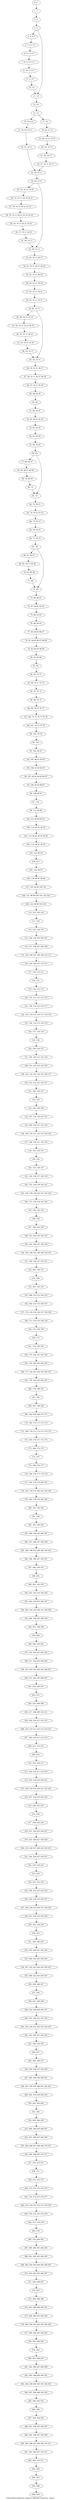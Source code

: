 digraph G {
graph [label="Control-flow-graph for register allocator (function _main)"]
0[label="0, 0: "];
1[label="1, 1: "];
2[label="2, 2: "];
3[label="3, 3: "];
4[label="4, 6: 0 1 "];
5[label="5, 7: 0 1 2 3 "];
6[label="6, 8: 2 3 4 5 "];
7[label="7, 9: 2 3 4 5 6 7 "];
8[label="8, 10: 2 3 6 7 "];
9[label="9, 11: 6 7 "];
10[label="10, 12: "];
11[label="11, 13: "];
12[label="12, 14: "];
13[label="13, 15: "];
14[label="14, 18: 8 9 "];
15[label="15, 19: 8 9 10 11 "];
16[label="16, 21: 10 11 "];
17[label="17, 22: "];
18[label="18, 23: 12 13 "];
19[label="19, 24: 12 13 14 15 "];
20[label="20, 25: 14 15 "];
21[label="21, 26: 16 17 "];
22[label="22, 27: 10 11 16 17 "];
23[label="23, 28: 10 11 "];
24[label="24, 29: 10 11 "];
25[label="25, 32: 10 11 18 19 "];
26[label="26, 33: 10 11 18 19 20 21 "];
27[label="27, 34: 10 11 20 21 22 23 "];
28[label="28, 35: 10 11 20 21 22 23 24 25 "];
29[label="29, 36: 10 11 20 21 24 25 "];
30[label="30, 37: 10 11 24 25 "];
31[label="31, 38: 10 11 "];
32[label="32, 39: 10 11 "];
33[label="33, 40: 10 11 26 27 "];
34[label="34, 41: 10 11 26 27 28 29 "];
35[label="35, 42: 10 11 28 29 "];
36[label="36, 43: 10 11 28 29 "];
37[label="37, 44: 10 11 30 31 "];
38[label="38, 45: 10 11 30 31 "];
39[label="39, 46: 10 11 "];
40[label="40, 49: 10 11 32 33 "];
41[label="41, 50: 10 11 32 33 34 35 "];
42[label="42, 51: 10 11 34 35 "];
43[label="43, 52: 10 11 34 35 "];
44[label="44, 53: 10 11 "];
45[label="45, 54: 10 11 "];
46[label="46, 55: 10 11 36 37 "];
47[label="47, 56: 10 11 36 37 38 39 "];
48[label="48, 57: 10 11 38 39 "];
49[label="49, 58: 38 39 "];
50[label="50, 59: "];
51[label="51, 60: 40 41 "];
52[label="52, 61: 40 41 42 43 "];
53[label="53, 62: 42 43 "];
54[label="54, 63: 44 45 "];
55[label="55, 64: 44 45 "];
56[label="56, 65: "];
57[label="57, 68: 46 47 "];
58[label="58, 69: 46 47 48 49 "];
59[label="59, 70: 48 49 "];
60[label="60, 71: "];
61[label="61, 72: "];
62[label="62, 73: 50 51 "];
63[label="63, 74: 50 51 52 53 "];
64[label="64, 75: 52 53 "];
65[label="65, 76: 54 55 "];
66[label="66, 77: 54 55 "];
67[label="67, 78: "];
68[label="68, 81: 56 57 "];
69[label="69, 82: 56 57 58 59 "];
70[label="70, 83: 58 59 "];
71[label="71, 84: "];
72[label="72, 85: "];
73[label="73, 86: 60 61 "];
74[label="74, 87: 60 61 62 63 "];
75[label="75, 88: 62 63 "];
76[label="76, 89: 64 65 "];
77[label="77, 90: 64 65 66 67 "];
78[label="78, 91: 64 65 66 67 68 69 "];
79[label="79, 92: 64 65 68 69 "];
80[label="80, 93: 68 69 "];
81[label="81, 94: "];
82[label="82, 95: 70 71 "];
83[label="83, 96: 70 71 72 73 "];
84[label="84, 97: 72 73 "];
85[label="85, 98: 74 75 "];
86[label="86, 99: 74 75 76 77 "];
87[label="87, 100: 74 75 76 77 78 79 "];
88[label="88, 101: 74 75 78 79 "];
89[label="89, 102: 78 79 "];
90[label="90, 103: "];
91[label="91, 104: 80 81 "];
92[label="92, 105: 80 81 82 83 "];
93[label="93, 106: 82 83 84 85 "];
94[label="94, 107: 82 83 84 85 86 87 "];
95[label="95, 108: 82 83 86 87 "];
96[label="96, 109: 86 87 "];
97[label="97, 110: "];
98[label="98, 111: 88 89 "];
99[label="99, 112: 88 89 90 91 "];
100[label="100, 113: 90 91 92 93 "];
101[label="101, 114: 90 91 92 93 94 95 "];
102[label="102, 115: 90 91 94 95 "];
103[label="103, 116: 94 95 "];
104[label="104, 117: "];
105[label="105, 118: 96 97 "];
106[label="106, 119: 96 97 98 99 "];
107[label="107, 120: 98 99 100 101 "];
108[label="108, 121: 98 99 100 101 102 103 "];
109[label="109, 122: 98 99 102 103 "];
110[label="110, 123: 102 103 "];
111[label="111, 124: "];
112[label="112, 125: 104 105 "];
113[label="113, 126: 104 105 106 107 "];
114[label="114, 127: 106 107 108 109 "];
115[label="115, 128: 106 107 108 109 110 111 "];
116[label="116, 129: 106 107 110 111 "];
117[label="117, 130: 110 111 "];
118[label="118, 131: "];
119[label="119, 132: 112 113 "];
120[label="120, 133: 112 113 114 115 "];
121[label="121, 134: 114 115 116 117 "];
122[label="122, 135: 114 115 116 117 118 119 "];
123[label="123, 136: 114 115 118 119 "];
124[label="124, 137: 118 119 "];
125[label="125, 138: "];
126[label="126, 139: 120 121 "];
127[label="127, 140: 120 121 122 123 "];
128[label="128, 141: 122 123 124 125 "];
129[label="129, 142: 122 123 124 125 126 127 "];
130[label="130, 143: 122 123 126 127 "];
131[label="131, 144: 126 127 "];
132[label="132, 145: "];
133[label="133, 146: 128 129 "];
134[label="134, 147: 128 129 130 131 "];
135[label="135, 148: 130 131 132 133 "];
136[label="136, 149: 130 131 132 133 134 135 "];
137[label="137, 150: 130 131 134 135 "];
138[label="138, 151: 134 135 "];
139[label="139, 152: "];
140[label="140, 153: 136 137 "];
141[label="141, 154: 136 137 138 139 "];
142[label="142, 155: 138 139 140 141 "];
143[label="143, 156: 138 139 140 141 142 143 "];
144[label="144, 157: 138 139 142 143 "];
145[label="145, 158: 142 143 "];
146[label="146, 159: "];
147[label="147, 160: 144 145 "];
148[label="148, 161: 144 145 146 147 "];
149[label="149, 162: 146 147 148 149 "];
150[label="150, 163: 146 147 148 149 150 151 "];
151[label="151, 164: 146 147 150 151 "];
152[label="152, 165: 150 151 "];
153[label="153, 166: "];
154[label="154, 167: 152 153 "];
155[label="155, 168: 152 153 154 155 "];
156[label="156, 169: 154 155 156 157 "];
157[label="157, 170: 154 155 156 157 158 159 "];
158[label="158, 171: 154 155 158 159 "];
159[label="159, 172: 158 159 "];
160[label="160, 173: "];
161[label="161, 174: 160 161 "];
162[label="162, 175: 160 161 162 163 "];
163[label="163, 176: 162 163 164 165 "];
164[label="164, 177: 162 163 164 165 166 167 "];
165[label="165, 178: 162 163 166 167 "];
166[label="166, 179: 166 167 "];
167[label="167, 180: "];
168[label="168, 181: 168 169 "];
169[label="169, 182: 168 169 170 171 "];
170[label="170, 183: 170 171 172 173 "];
171[label="171, 184: 170 171 172 173 174 175 "];
172[label="172, 185: 170 171 174 175 "];
173[label="173, 186: 174 175 "];
174[label="174, 187: "];
175[label="175, 188: 176 177 "];
176[label="176, 189: 176 177 178 179 "];
177[label="177, 190: 178 179 180 181 "];
178[label="178, 191: 178 179 180 181 182 183 "];
179[label="179, 192: 178 179 182 183 "];
180[label="180, 193: 182 183 "];
181[label="181, 194: "];
182[label="182, 195: 184 185 "];
183[label="183, 196: 184 185 186 187 "];
184[label="184, 197: 186 187 188 189 "];
185[label="185, 198: 186 187 188 189 190 191 "];
186[label="186, 199: 186 187 190 191 "];
187[label="187, 200: 190 191 "];
188[label="188, 201: "];
189[label="189, 202: 192 193 "];
190[label="190, 203: 192 193 194 195 "];
191[label="191, 204: 194 195 196 197 "];
192[label="192, 205: 194 195 196 197 198 199 "];
193[label="193, 206: 194 195 198 199 "];
194[label="194, 207: 198 199 "];
195[label="195, 208: "];
196[label="196, 209: 200 201 "];
197[label="197, 210: 200 201 202 203 "];
198[label="198, 211: 202 203 204 205 "];
199[label="199, 212: 202 203 204 205 206 207 "];
200[label="200, 213: 202 203 206 207 "];
201[label="201, 214: 206 207 "];
202[label="202, 215: "];
203[label="203, 216: 208 209 "];
204[label="204, 217: 208 209 210 211 "];
205[label="205, 218: 210 211 212 213 "];
206[label="206, 219: 210 211 212 213 214 215 "];
207[label="207, 220: 210 211 214 215 "];
208[label="208, 221: 214 215 "];
209[label="209, 222: "];
210[label="210, 223: 216 217 "];
211[label="211, 224: 216 217 218 219 "];
212[label="212, 225: 218 219 220 221 "];
213[label="213, 226: 218 219 220 221 222 223 "];
214[label="214, 227: 218 219 222 223 "];
215[label="215, 228: 222 223 "];
216[label="216, 229: "];
217[label="217, 230: 224 225 "];
218[label="218, 231: 224 225 226 227 "];
219[label="219, 232: 226 227 228 229 "];
220[label="220, 233: 226 227 228 229 230 231 "];
221[label="221, 234: 226 227 230 231 "];
222[label="222, 235: 230 231 "];
223[label="223, 236: "];
224[label="224, 237: 232 233 "];
225[label="225, 238: 232 233 234 235 "];
226[label="226, 239: 234 235 236 237 "];
227[label="227, 240: 234 235 236 237 238 239 "];
228[label="228, 241: 234 235 238 239 "];
229[label="229, 242: 238 239 "];
230[label="230, 243: "];
231[label="231, 244: 240 241 "];
232[label="232, 245: 240 241 242 243 "];
233[label="233, 246: 242 243 244 245 "];
234[label="234, 247: 242 243 244 245 246 247 "];
235[label="235, 248: 242 243 246 247 "];
236[label="236, 249: 246 247 "];
237[label="237, 250: "];
238[label="238, 251: 248 249 "];
239[label="239, 252: 248 249 250 251 "];
240[label="240, 253: 250 251 252 253 "];
241[label="241, 254: 250 251 252 253 254 255 "];
242[label="242, 255: 250 251 254 255 "];
243[label="243, 256: 254 255 "];
244[label="244, 257: "];
245[label="245, 258: 256 257 "];
246[label="246, 259: 256 257 258 259 "];
247[label="247, 260: 258 259 260 261 "];
248[label="248, 261: 258 259 260 261 262 263 "];
249[label="249, 262: 258 259 262 263 "];
250[label="250, 263: 262 263 "];
251[label="251, 264: "];
252[label="252, 265: 264 265 "];
253[label="253, 266: 264 265 266 267 "];
254[label="254, 267: 266 267 268 269 "];
255[label="255, 268: 266 267 268 269 270 271 "];
256[label="256, 269: 266 267 270 271 "];
257[label="257, 270: 270 271 "];
258[label="258, 271: "];
259[label="259, 272: 272 273 "];
260[label="260, 273: 272 273 274 275 "];
261[label="261, 274: 274 275 276 277 "];
262[label="262, 275: 274 275 276 277 278 279 "];
263[label="263, 276: 274 275 278 279 "];
264[label="264, 277: 278 279 "];
265[label="265, 278: "];
266[label="266, 279: 280 281 "];
267[label="267, 280: 280 281 282 283 "];
268[label="268, 281: 282 283 284 285 "];
269[label="269, 282: 282 283 284 285 286 287 "];
270[label="270, 283: 282 283 286 287 "];
271[label="271, 284: 286 287 "];
272[label="272, 285: "];
273[label="273, 286: 288 289 "];
274[label="274, 287: 288 289 290 291 "];
275[label="275, 288: 290 291 292 293 "];
276[label="276, 289: 290 291 292 293 294 295 "];
277[label="277, 290: 290 291 294 295 "];
278[label="278, 291: 294 295 "];
279[label="279, 292: "];
280[label="280, 293: 296 297 "];
281[label="281, 294: 296 297 298 299 "];
282[label="282, 295: 298 299 300 301 "];
283[label="283, 296: 298 299 300 301 302 303 "];
284[label="284, 297: 298 299 302 303 "];
285[label="285, 298: 302 303 "];
286[label="286, 299: "];
287[label="287, 300: 304 305 "];
288[label="288, 301: 304 305 306 307 "];
289[label="289, 302: 306 307 308 309 "];
290[label="290, 303: 306 307 308 309 310 311 "];
291[label="291, 304: 306 307 310 311 "];
292[label="292, 305: 310 311 "];
293[label="293, 306: "];
294[label="294, 307: "];
295[label="295, 308: "];
296[label="296, 309: "];
0->1 ;
1->2 ;
2->3 ;
3->4 ;
3->11 ;
4->5 ;
5->6 ;
6->7 ;
7->8 ;
8->9 ;
9->10 ;
10->11 ;
11->12 ;
12->13 ;
13->14 ;
13->17 ;
14->15 ;
15->16 ;
16->23 ;
17->18 ;
18->19 ;
19->20 ;
20->21 ;
21->22 ;
22->23 ;
23->24 ;
24->25 ;
24->32 ;
25->26 ;
26->27 ;
27->28 ;
28->29 ;
29->30 ;
30->31 ;
31->32 ;
32->33 ;
33->34 ;
34->35 ;
35->36 ;
36->37 ;
37->38 ;
38->39 ;
39->40 ;
39->45 ;
40->41 ;
41->42 ;
42->43 ;
43->44 ;
44->45 ;
45->46 ;
46->47 ;
47->48 ;
48->49 ;
49->50 ;
50->51 ;
51->52 ;
52->53 ;
53->54 ;
54->55 ;
55->56 ;
56->57 ;
56->61 ;
57->58 ;
58->59 ;
59->60 ;
60->61 ;
61->62 ;
62->63 ;
63->64 ;
64->65 ;
65->66 ;
66->67 ;
67->68 ;
67->72 ;
68->69 ;
69->70 ;
70->71 ;
71->72 ;
72->73 ;
73->74 ;
74->75 ;
75->76 ;
76->77 ;
77->78 ;
78->79 ;
79->80 ;
80->81 ;
81->82 ;
82->83 ;
83->84 ;
84->85 ;
85->86 ;
86->87 ;
87->88 ;
88->89 ;
89->90 ;
90->91 ;
91->92 ;
92->93 ;
93->94 ;
94->95 ;
95->96 ;
96->97 ;
97->98 ;
98->99 ;
99->100 ;
100->101 ;
101->102 ;
102->103 ;
103->104 ;
104->105 ;
105->106 ;
106->107 ;
107->108 ;
108->109 ;
109->110 ;
110->111 ;
111->112 ;
112->113 ;
113->114 ;
114->115 ;
115->116 ;
116->117 ;
117->118 ;
118->119 ;
119->120 ;
120->121 ;
121->122 ;
122->123 ;
123->124 ;
124->125 ;
125->126 ;
126->127 ;
127->128 ;
128->129 ;
129->130 ;
130->131 ;
131->132 ;
132->133 ;
133->134 ;
134->135 ;
135->136 ;
136->137 ;
137->138 ;
138->139 ;
139->140 ;
140->141 ;
141->142 ;
142->143 ;
143->144 ;
144->145 ;
145->146 ;
146->147 ;
147->148 ;
148->149 ;
149->150 ;
150->151 ;
151->152 ;
152->153 ;
153->154 ;
154->155 ;
155->156 ;
156->157 ;
157->158 ;
158->159 ;
159->160 ;
160->161 ;
161->162 ;
162->163 ;
163->164 ;
164->165 ;
165->166 ;
166->167 ;
167->168 ;
168->169 ;
169->170 ;
170->171 ;
171->172 ;
172->173 ;
173->174 ;
174->175 ;
175->176 ;
176->177 ;
177->178 ;
178->179 ;
179->180 ;
180->181 ;
181->182 ;
182->183 ;
183->184 ;
184->185 ;
185->186 ;
186->187 ;
187->188 ;
188->189 ;
189->190 ;
190->191 ;
191->192 ;
192->193 ;
193->194 ;
194->195 ;
195->196 ;
196->197 ;
197->198 ;
198->199 ;
199->200 ;
200->201 ;
201->202 ;
202->203 ;
203->204 ;
204->205 ;
205->206 ;
206->207 ;
207->208 ;
208->209 ;
209->210 ;
210->211 ;
211->212 ;
212->213 ;
213->214 ;
214->215 ;
215->216 ;
216->217 ;
217->218 ;
218->219 ;
219->220 ;
220->221 ;
221->222 ;
222->223 ;
223->224 ;
224->225 ;
225->226 ;
226->227 ;
227->228 ;
228->229 ;
229->230 ;
230->231 ;
231->232 ;
232->233 ;
233->234 ;
234->235 ;
235->236 ;
236->237 ;
237->238 ;
238->239 ;
239->240 ;
240->241 ;
241->242 ;
242->243 ;
243->244 ;
244->245 ;
245->246 ;
246->247 ;
247->248 ;
248->249 ;
249->250 ;
250->251 ;
251->252 ;
252->253 ;
253->254 ;
254->255 ;
255->256 ;
256->257 ;
257->258 ;
258->259 ;
259->260 ;
260->261 ;
261->262 ;
262->263 ;
263->264 ;
264->265 ;
265->266 ;
266->267 ;
267->268 ;
268->269 ;
269->270 ;
270->271 ;
271->272 ;
272->273 ;
273->274 ;
274->275 ;
275->276 ;
276->277 ;
277->278 ;
278->279 ;
279->280 ;
280->281 ;
281->282 ;
282->283 ;
283->284 ;
284->285 ;
285->286 ;
286->287 ;
287->288 ;
288->289 ;
289->290 ;
290->291 ;
291->292 ;
292->293 ;
293->294 ;
294->295 ;
295->296 ;
}

